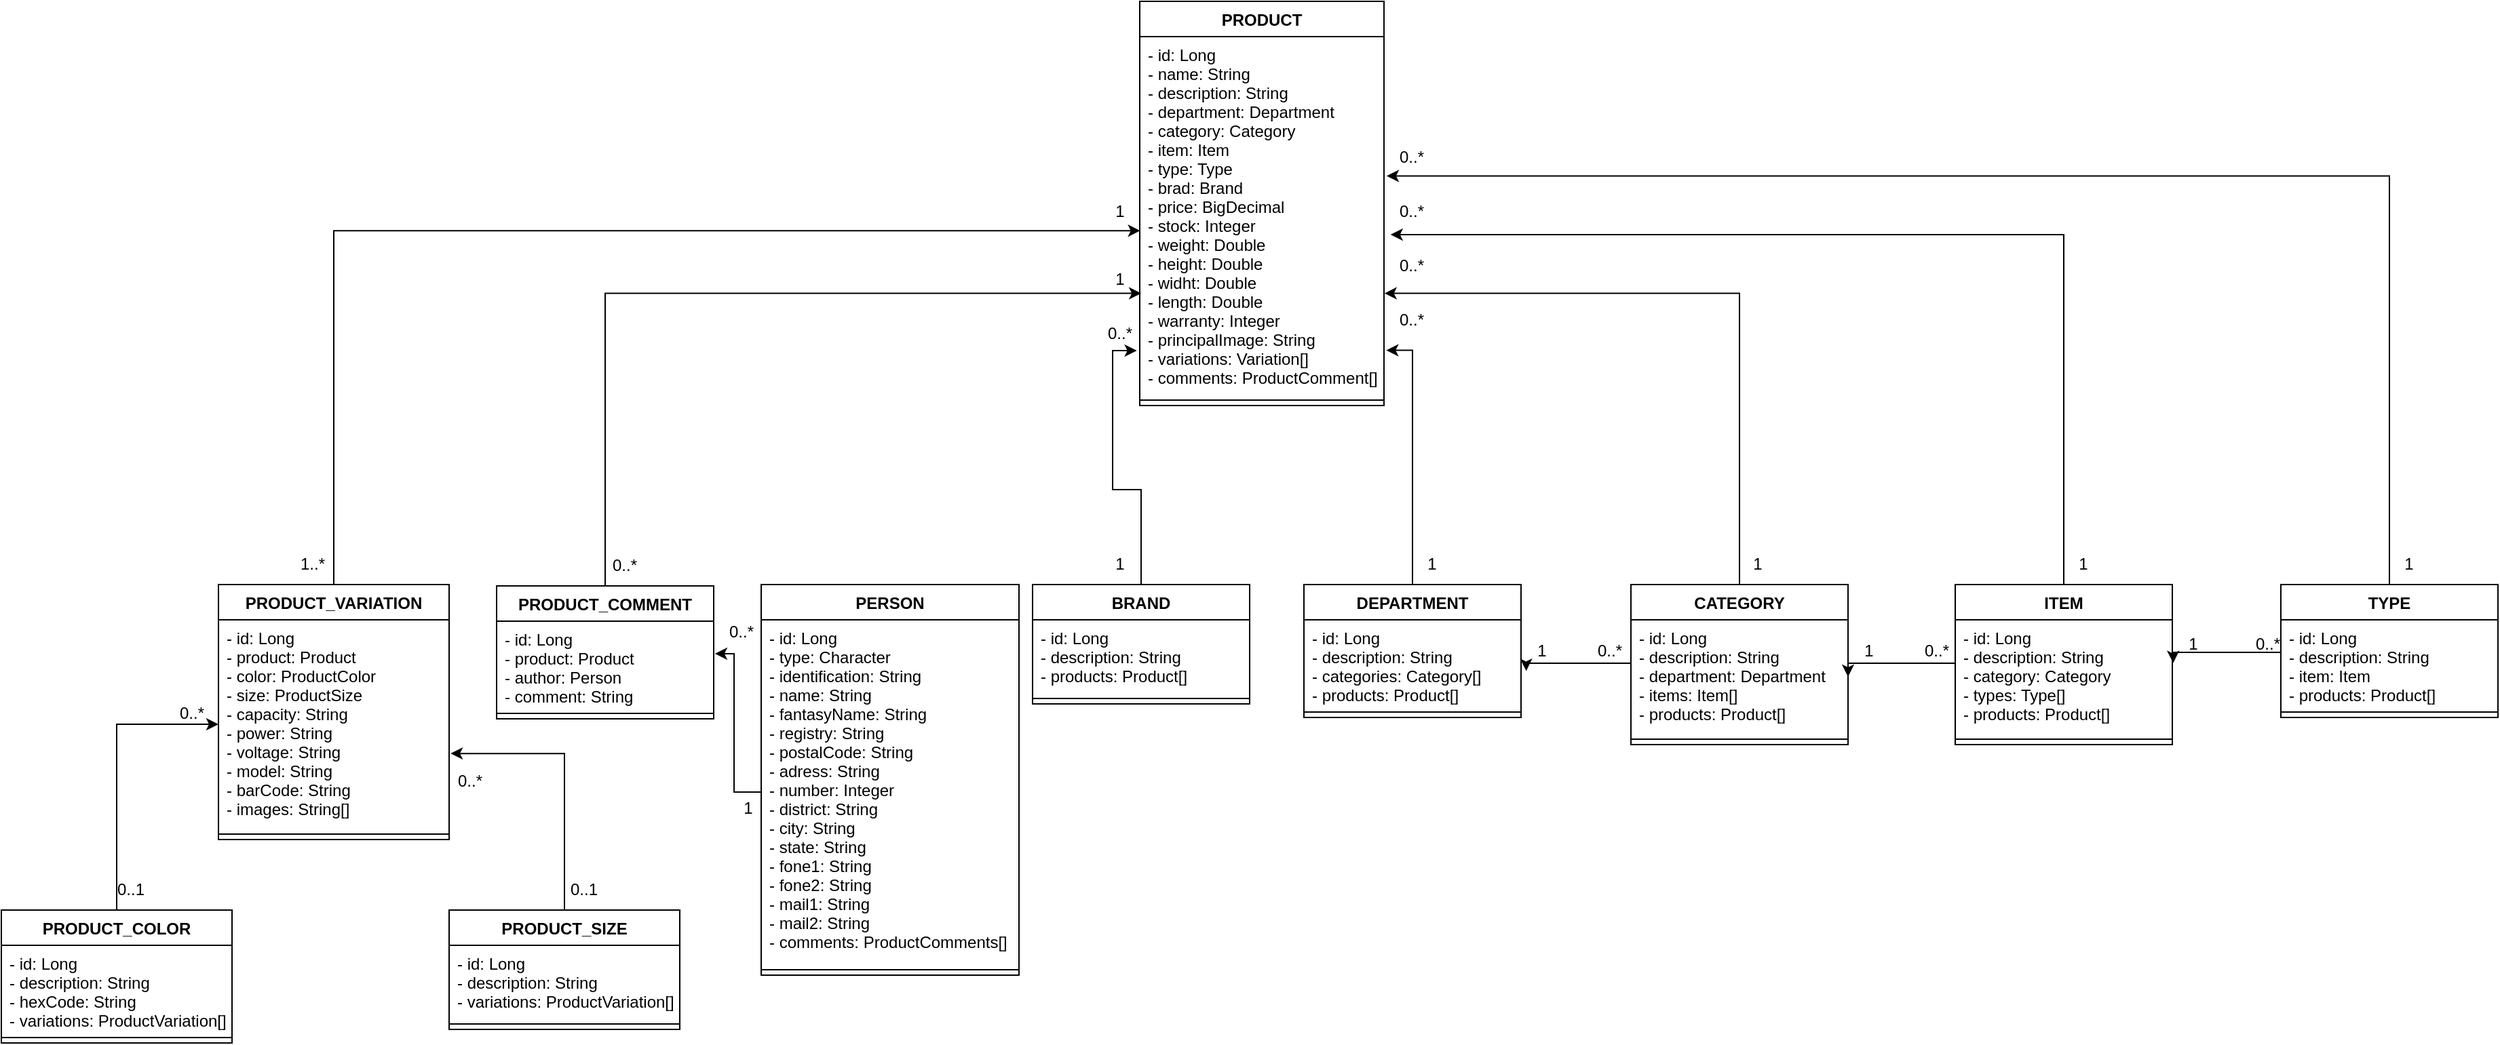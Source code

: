 <mxfile version="20.8.20" type="github">
  <diagram id="C5RBs43oDa-KdzZeNtuy" name="Page-1">
    <mxGraphModel dx="607" dy="387" grid="1" gridSize="10" guides="1" tooltips="1" connect="1" arrows="1" fold="1" page="1" pageScale="1" pageWidth="827" pageHeight="1169" math="0" shadow="0">
      <root>
        <mxCell id="WIyWlLk6GJQsqaUBKTNV-0" />
        <mxCell id="WIyWlLk6GJQsqaUBKTNV-1" parent="WIyWlLk6GJQsqaUBKTNV-0" />
        <mxCell id="UHiKsa5GbivfbWqM_ncp-61" style="edgeStyle=orthogonalEdgeStyle;rounded=0;orthogonalLoop=1;jettySize=auto;html=1;entryX=0.006;entryY=0.717;entryDx=0;entryDy=0;entryPerimeter=0;" parent="WIyWlLk6GJQsqaUBKTNV-1" source="Ii8GX6Vr4R39RekFGL5Y-0" target="UHiKsa5GbivfbWqM_ncp-39" edge="1">
          <mxGeometry relative="1" as="geometry" />
        </mxCell>
        <mxCell id="Ii8GX6Vr4R39RekFGL5Y-0" value="PRODUCT_COMMENT" style="swimlane;fontStyle=1;align=center;verticalAlign=top;childLayout=stackLayout;horizontal=1;startSize=26;horizontalStack=0;resizeParent=1;resizeParentMax=0;resizeLast=0;collapsible=1;marginBottom=0;" parent="WIyWlLk6GJQsqaUBKTNV-1" vertex="1">
          <mxGeometry x="686" y="471" width="160" height="98" as="geometry" />
        </mxCell>
        <mxCell id="Ii8GX6Vr4R39RekFGL5Y-1" value="- id: Long&#xa;- product: Product&#xa;- author: Person&#xa;- comment: String" style="text;strokeColor=none;fillColor=none;align=left;verticalAlign=top;spacingLeft=4;spacingRight=4;overflow=hidden;rotatable=0;points=[[0,0.5],[1,0.5]];portConstraint=eastwest;" parent="Ii8GX6Vr4R39RekFGL5Y-0" vertex="1">
          <mxGeometry y="26" width="160" height="64" as="geometry" />
        </mxCell>
        <mxCell id="Ii8GX6Vr4R39RekFGL5Y-2" value="" style="line;strokeWidth=1;fillColor=none;align=left;verticalAlign=middle;spacingTop=-1;spacingLeft=3;spacingRight=3;rotatable=0;labelPosition=right;points=[];portConstraint=eastwest;strokeColor=inherit;" parent="Ii8GX6Vr4R39RekFGL5Y-0" vertex="1">
          <mxGeometry y="90" width="160" height="8" as="geometry" />
        </mxCell>
        <mxCell id="UHiKsa5GbivfbWqM_ncp-63" style="edgeStyle=orthogonalEdgeStyle;rounded=0;orthogonalLoop=1;jettySize=auto;html=1;entryX=1.006;entryY=0.64;entryDx=0;entryDy=0;entryPerimeter=0;" parent="WIyWlLk6GJQsqaUBKTNV-1" source="Ii8GX6Vr4R39RekFGL5Y-4" target="Ii8GX6Vr4R39RekFGL5Y-11" edge="1">
          <mxGeometry relative="1" as="geometry" />
        </mxCell>
        <mxCell id="Ii8GX6Vr4R39RekFGL5Y-4" value="PRODUCT_SIZE" style="swimlane;fontStyle=1;align=center;verticalAlign=top;childLayout=stackLayout;horizontal=1;startSize=26;horizontalStack=0;resizeParent=1;resizeParentMax=0;resizeLast=0;collapsible=1;marginBottom=0;" parent="WIyWlLk6GJQsqaUBKTNV-1" vertex="1">
          <mxGeometry x="651" y="710" width="170" height="88" as="geometry" />
        </mxCell>
        <mxCell id="Ii8GX6Vr4R39RekFGL5Y-5" value="- id: Long&#xa;- description: String&#xa;- variations: ProductVariation[]" style="text;strokeColor=none;fillColor=none;align=left;verticalAlign=top;spacingLeft=4;spacingRight=4;overflow=hidden;rotatable=0;points=[[0,0.5],[1,0.5]];portConstraint=eastwest;" parent="Ii8GX6Vr4R39RekFGL5Y-4" vertex="1">
          <mxGeometry y="26" width="170" height="54" as="geometry" />
        </mxCell>
        <mxCell id="Ii8GX6Vr4R39RekFGL5Y-6" value="" style="line;strokeWidth=1;fillColor=none;align=left;verticalAlign=middle;spacingTop=-1;spacingLeft=3;spacingRight=3;rotatable=0;labelPosition=right;points=[];portConstraint=eastwest;strokeColor=inherit;" parent="Ii8GX6Vr4R39RekFGL5Y-4" vertex="1">
          <mxGeometry y="80" width="170" height="8" as="geometry" />
        </mxCell>
        <mxCell id="Ii8GX6Vr4R39RekFGL5Y-17" style="edgeStyle=orthogonalEdgeStyle;rounded=0;orthogonalLoop=1;jettySize=auto;html=1;entryX=0;entryY=0.5;entryDx=0;entryDy=0;" parent="WIyWlLk6GJQsqaUBKTNV-1" source="Ii8GX6Vr4R39RekFGL5Y-7" target="Ii8GX6Vr4R39RekFGL5Y-11" edge="1">
          <mxGeometry relative="1" as="geometry" />
        </mxCell>
        <mxCell id="Ii8GX6Vr4R39RekFGL5Y-7" value="PRODUCT_COLOR" style="swimlane;fontStyle=1;align=center;verticalAlign=top;childLayout=stackLayout;horizontal=1;startSize=26;horizontalStack=0;resizeParent=1;resizeParentMax=0;resizeLast=0;collapsible=1;marginBottom=0;" parent="WIyWlLk6GJQsqaUBKTNV-1" vertex="1">
          <mxGeometry x="321" y="710" width="170" height="98" as="geometry" />
        </mxCell>
        <mxCell id="Ii8GX6Vr4R39RekFGL5Y-8" value="- id: Long&#xa;- description: String&#xa;- hexCode: String&#xa;- variations: ProductVariation[]" style="text;strokeColor=none;fillColor=none;align=left;verticalAlign=top;spacingLeft=4;spacingRight=4;overflow=hidden;rotatable=0;points=[[0,0.5],[1,0.5]];portConstraint=eastwest;" parent="Ii8GX6Vr4R39RekFGL5Y-7" vertex="1">
          <mxGeometry y="26" width="170" height="64" as="geometry" />
        </mxCell>
        <mxCell id="Ii8GX6Vr4R39RekFGL5Y-9" value="" style="line;strokeWidth=1;fillColor=none;align=left;verticalAlign=middle;spacingTop=-1;spacingLeft=3;spacingRight=3;rotatable=0;labelPosition=right;points=[];portConstraint=eastwest;strokeColor=inherit;" parent="Ii8GX6Vr4R39RekFGL5Y-7" vertex="1">
          <mxGeometry y="90" width="170" height="8" as="geometry" />
        </mxCell>
        <mxCell id="UHiKsa5GbivfbWqM_ncp-42" style="edgeStyle=orthogonalEdgeStyle;rounded=0;orthogonalLoop=1;jettySize=auto;html=1;entryX=0.002;entryY=0.542;entryDx=0;entryDy=0;entryPerimeter=0;" parent="WIyWlLk6GJQsqaUBKTNV-1" source="Ii8GX6Vr4R39RekFGL5Y-10" target="UHiKsa5GbivfbWqM_ncp-39" edge="1">
          <mxGeometry relative="1" as="geometry" />
        </mxCell>
        <mxCell id="Ii8GX6Vr4R39RekFGL5Y-10" value="PRODUCT_VARIATION" style="swimlane;fontStyle=1;align=center;verticalAlign=top;childLayout=stackLayout;horizontal=1;startSize=26;horizontalStack=0;resizeParent=1;resizeParentMax=0;resizeLast=0;collapsible=1;marginBottom=0;" parent="WIyWlLk6GJQsqaUBKTNV-1" vertex="1">
          <mxGeometry x="481" y="470" width="170" height="188" as="geometry" />
        </mxCell>
        <mxCell id="Ii8GX6Vr4R39RekFGL5Y-11" value="- id: Long&#xa;- product: Product&#xa;- color: ProductColor&#xa;- size: ProductSize&#xa;- capacity: String&#xa;- power: String&#xa;- voltage: String&#xa;- model: String&#xa;- barCode: String&#xa;- images: String[]" style="text;strokeColor=none;fillColor=none;align=left;verticalAlign=top;spacingLeft=4;spacingRight=4;overflow=hidden;rotatable=0;points=[[0,0.5],[1,0.5]];portConstraint=eastwest;" parent="Ii8GX6Vr4R39RekFGL5Y-10" vertex="1">
          <mxGeometry y="26" width="170" height="154" as="geometry" />
        </mxCell>
        <mxCell id="Ii8GX6Vr4R39RekFGL5Y-12" value="" style="line;strokeWidth=1;fillColor=none;align=left;verticalAlign=middle;spacingTop=-1;spacingLeft=3;spacingRight=3;rotatable=0;labelPosition=right;points=[];portConstraint=eastwest;strokeColor=inherit;" parent="Ii8GX6Vr4R39RekFGL5Y-10" vertex="1">
          <mxGeometry y="180" width="170" height="8" as="geometry" />
        </mxCell>
        <mxCell id="Ii8GX6Vr4R39RekFGL5Y-20" value="0..*" style="text;html=1;align=center;verticalAlign=middle;resizable=0;points=[];autosize=1;strokeColor=none;fillColor=none;" parent="WIyWlLk6GJQsqaUBKTNV-1" vertex="1">
          <mxGeometry x="441" y="550" width="40" height="30" as="geometry" />
        </mxCell>
        <mxCell id="Ii8GX6Vr4R39RekFGL5Y-21" value="0..1" style="text;html=1;align=center;verticalAlign=middle;resizable=0;points=[];autosize=1;strokeColor=none;fillColor=none;" parent="WIyWlLk6GJQsqaUBKTNV-1" vertex="1">
          <mxGeometry x="396" y="680" width="40" height="30" as="geometry" />
        </mxCell>
        <mxCell id="Ii8GX6Vr4R39RekFGL5Y-23" value="0..*" style="text;html=1;align=center;verticalAlign=middle;resizable=0;points=[];autosize=1;strokeColor=none;fillColor=none;" parent="WIyWlLk6GJQsqaUBKTNV-1" vertex="1">
          <mxGeometry x="646" y="600" width="40" height="30" as="geometry" />
        </mxCell>
        <mxCell id="Ii8GX6Vr4R39RekFGL5Y-24" value="0..1" style="text;html=1;align=center;verticalAlign=middle;resizable=0;points=[];autosize=1;strokeColor=none;fillColor=none;" parent="WIyWlLk6GJQsqaUBKTNV-1" vertex="1">
          <mxGeometry x="730" y="680" width="40" height="30" as="geometry" />
        </mxCell>
        <mxCell id="Ii8GX6Vr4R39RekFGL5Y-27" value="0..*" style="text;html=1;align=center;verticalAlign=middle;resizable=0;points=[];autosize=1;strokeColor=none;fillColor=none;" parent="WIyWlLk6GJQsqaUBKTNV-1" vertex="1">
          <mxGeometry x="760" y="441" width="40" height="30" as="geometry" />
        </mxCell>
        <mxCell id="UHiKsa5GbivfbWqM_ncp-0" value="PERSON" style="swimlane;fontStyle=1;align=center;verticalAlign=top;childLayout=stackLayout;horizontal=1;startSize=26;horizontalStack=0;resizeParent=1;resizeParentMax=0;resizeLast=0;collapsible=1;marginBottom=0;" parent="WIyWlLk6GJQsqaUBKTNV-1" vertex="1">
          <mxGeometry x="881" y="470" width="190" height="288" as="geometry" />
        </mxCell>
        <mxCell id="UHiKsa5GbivfbWqM_ncp-1" value="- id: Long&#xa;- type: Character&#xa;- identification: String&#xa;- name: String&#xa;- fantasyName: String&#xa;- registry: String&#xa;- postalCode: String&#xa;- adress: String&#xa;- number: Integer&#xa;- district: String&#xa;- city: String&#xa;- state: String&#xa;- fone1: String&#xa;- fone2: String&#xa;- mail1: String&#xa;- mail2: String&#xa;- comments: ProductComments[]" style="text;strokeColor=none;fillColor=none;align=left;verticalAlign=top;spacingLeft=4;spacingRight=4;overflow=hidden;rotatable=0;points=[[0,0.5],[1,0.5]];portConstraint=eastwest;" parent="UHiKsa5GbivfbWqM_ncp-0" vertex="1">
          <mxGeometry y="26" width="190" height="254" as="geometry" />
        </mxCell>
        <mxCell id="UHiKsa5GbivfbWqM_ncp-2" value="" style="line;strokeWidth=1;fillColor=none;align=left;verticalAlign=middle;spacingTop=-1;spacingLeft=3;spacingRight=3;rotatable=0;labelPosition=right;points=[];portConstraint=eastwest;strokeColor=inherit;" parent="UHiKsa5GbivfbWqM_ncp-0" vertex="1">
          <mxGeometry y="280" width="190" height="8" as="geometry" />
        </mxCell>
        <mxCell id="UHiKsa5GbivfbWqM_ncp-4" style="edgeStyle=orthogonalEdgeStyle;rounded=0;orthogonalLoop=1;jettySize=auto;html=1;entryX=1.006;entryY=0.375;entryDx=0;entryDy=0;entryPerimeter=0;" parent="WIyWlLk6GJQsqaUBKTNV-1" source="UHiKsa5GbivfbWqM_ncp-1" target="Ii8GX6Vr4R39RekFGL5Y-1" edge="1">
          <mxGeometry relative="1" as="geometry" />
        </mxCell>
        <mxCell id="UHiKsa5GbivfbWqM_ncp-5" value="1" style="text;html=1;align=center;verticalAlign=middle;resizable=0;points=[];autosize=1;strokeColor=none;fillColor=none;" parent="WIyWlLk6GJQsqaUBKTNV-1" vertex="1">
          <mxGeometry x="1130" y="230" width="30" height="30" as="geometry" />
        </mxCell>
        <mxCell id="UHiKsa5GbivfbWqM_ncp-6" value="0..*" style="text;html=1;align=center;verticalAlign=middle;resizable=0;points=[];autosize=1;strokeColor=none;fillColor=none;" parent="WIyWlLk6GJQsqaUBKTNV-1" vertex="1">
          <mxGeometry x="846" y="490" width="40" height="30" as="geometry" />
        </mxCell>
        <mxCell id="UHiKsa5GbivfbWqM_ncp-60" style="edgeStyle=orthogonalEdgeStyle;rounded=0;orthogonalLoop=1;jettySize=auto;html=1;entryX=-0.012;entryY=0.877;entryDx=0;entryDy=0;entryPerimeter=0;" parent="WIyWlLk6GJQsqaUBKTNV-1" source="UHiKsa5GbivfbWqM_ncp-7" target="UHiKsa5GbivfbWqM_ncp-39" edge="1">
          <mxGeometry relative="1" as="geometry" />
        </mxCell>
        <mxCell id="UHiKsa5GbivfbWqM_ncp-7" value="BRAND" style="swimlane;fontStyle=1;align=center;verticalAlign=top;childLayout=stackLayout;horizontal=1;startSize=26;horizontalStack=0;resizeParent=1;resizeParentMax=0;resizeLast=0;collapsible=1;marginBottom=0;" parent="WIyWlLk6GJQsqaUBKTNV-1" vertex="1">
          <mxGeometry x="1081" y="470" width="160" height="88" as="geometry" />
        </mxCell>
        <mxCell id="UHiKsa5GbivfbWqM_ncp-8" value="- id: Long&#xa;- description: String&#xa;- products: Product[]" style="text;strokeColor=none;fillColor=none;align=left;verticalAlign=top;spacingLeft=4;spacingRight=4;overflow=hidden;rotatable=0;points=[[0,0.5],[1,0.5]];portConstraint=eastwest;" parent="UHiKsa5GbivfbWqM_ncp-7" vertex="1">
          <mxGeometry y="26" width="160" height="54" as="geometry" />
        </mxCell>
        <mxCell id="UHiKsa5GbivfbWqM_ncp-9" value="" style="line;strokeWidth=1;fillColor=none;align=left;verticalAlign=middle;spacingTop=-1;spacingLeft=3;spacingRight=3;rotatable=0;labelPosition=right;points=[];portConstraint=eastwest;strokeColor=inherit;" parent="UHiKsa5GbivfbWqM_ncp-7" vertex="1">
          <mxGeometry y="80" width="160" height="8" as="geometry" />
        </mxCell>
        <mxCell id="UHiKsa5GbivfbWqM_ncp-48" style="edgeStyle=orthogonalEdgeStyle;rounded=0;orthogonalLoop=1;jettySize=auto;html=1;entryX=1.009;entryY=0.876;entryDx=0;entryDy=0;entryPerimeter=0;" parent="WIyWlLk6GJQsqaUBKTNV-1" source="UHiKsa5GbivfbWqM_ncp-11" target="UHiKsa5GbivfbWqM_ncp-39" edge="1">
          <mxGeometry relative="1" as="geometry" />
        </mxCell>
        <mxCell id="UHiKsa5GbivfbWqM_ncp-11" value="DEPARTMENT" style="swimlane;fontStyle=1;align=center;verticalAlign=top;childLayout=stackLayout;horizontal=1;startSize=26;horizontalStack=0;resizeParent=1;resizeParentMax=0;resizeLast=0;collapsible=1;marginBottom=0;" parent="WIyWlLk6GJQsqaUBKTNV-1" vertex="1">
          <mxGeometry x="1281" y="470" width="160" height="98" as="geometry" />
        </mxCell>
        <mxCell id="UHiKsa5GbivfbWqM_ncp-12" value="- id: Long&#xa;- description: String&#xa;- categories: Category[]&#xa;- products: Product[]" style="text;strokeColor=none;fillColor=none;align=left;verticalAlign=top;spacingLeft=4;spacingRight=4;overflow=hidden;rotatable=0;points=[[0,0.5],[1,0.5]];portConstraint=eastwest;" parent="UHiKsa5GbivfbWqM_ncp-11" vertex="1">
          <mxGeometry y="26" width="160" height="64" as="geometry" />
        </mxCell>
        <mxCell id="UHiKsa5GbivfbWqM_ncp-13" value="" style="line;strokeWidth=1;fillColor=none;align=left;verticalAlign=middle;spacingTop=-1;spacingLeft=3;spacingRight=3;rotatable=0;labelPosition=right;points=[];portConstraint=eastwest;strokeColor=inherit;" parent="UHiKsa5GbivfbWqM_ncp-11" vertex="1">
          <mxGeometry y="90" width="160" height="8" as="geometry" />
        </mxCell>
        <mxCell id="UHiKsa5GbivfbWqM_ncp-51" style="edgeStyle=orthogonalEdgeStyle;rounded=0;orthogonalLoop=1;jettySize=auto;html=1;entryX=1.002;entryY=0.717;entryDx=0;entryDy=0;entryPerimeter=0;" parent="WIyWlLk6GJQsqaUBKTNV-1" source="UHiKsa5GbivfbWqM_ncp-14" target="UHiKsa5GbivfbWqM_ncp-39" edge="1">
          <mxGeometry relative="1" as="geometry" />
        </mxCell>
        <mxCell id="UHiKsa5GbivfbWqM_ncp-14" value="CATEGORY" style="swimlane;fontStyle=1;align=center;verticalAlign=top;childLayout=stackLayout;horizontal=1;startSize=26;horizontalStack=0;resizeParent=1;resizeParentMax=0;resizeLast=0;collapsible=1;marginBottom=0;" parent="WIyWlLk6GJQsqaUBKTNV-1" vertex="1">
          <mxGeometry x="1522" y="470" width="160" height="118" as="geometry" />
        </mxCell>
        <mxCell id="UHiKsa5GbivfbWqM_ncp-15" value="- id: Long&#xa;- description: String&#xa;- department: Department&#xa;- items: Item[]&#xa;- products: Product[]" style="text;strokeColor=none;fillColor=none;align=left;verticalAlign=top;spacingLeft=4;spacingRight=4;overflow=hidden;rotatable=0;points=[[0,0.5],[1,0.5]];portConstraint=eastwest;" parent="UHiKsa5GbivfbWqM_ncp-14" vertex="1">
          <mxGeometry y="26" width="160" height="84" as="geometry" />
        </mxCell>
        <mxCell id="UHiKsa5GbivfbWqM_ncp-16" value="" style="line;strokeWidth=1;fillColor=none;align=left;verticalAlign=middle;spacingTop=-1;spacingLeft=3;spacingRight=3;rotatable=0;labelPosition=right;points=[];portConstraint=eastwest;strokeColor=inherit;" parent="UHiKsa5GbivfbWqM_ncp-14" vertex="1">
          <mxGeometry y="110" width="160" height="8" as="geometry" />
        </mxCell>
        <mxCell id="UHiKsa5GbivfbWqM_ncp-54" style="edgeStyle=orthogonalEdgeStyle;rounded=0;orthogonalLoop=1;jettySize=auto;html=1;entryX=1.027;entryY=0.553;entryDx=0;entryDy=0;entryPerimeter=0;" parent="WIyWlLk6GJQsqaUBKTNV-1" source="UHiKsa5GbivfbWqM_ncp-17" target="UHiKsa5GbivfbWqM_ncp-39" edge="1">
          <mxGeometry relative="1" as="geometry" />
        </mxCell>
        <mxCell id="UHiKsa5GbivfbWqM_ncp-17" value="ITEM" style="swimlane;fontStyle=1;align=center;verticalAlign=top;childLayout=stackLayout;horizontal=1;startSize=26;horizontalStack=0;resizeParent=1;resizeParentMax=0;resizeLast=0;collapsible=1;marginBottom=0;" parent="WIyWlLk6GJQsqaUBKTNV-1" vertex="1">
          <mxGeometry x="1761" y="470" width="160" height="118" as="geometry" />
        </mxCell>
        <mxCell id="UHiKsa5GbivfbWqM_ncp-18" value="- id: Long&#xa;- description: String&#xa;- category: Category&#xa;- types: Type[]&#xa;- products: Product[]" style="text;strokeColor=none;fillColor=none;align=left;verticalAlign=top;spacingLeft=4;spacingRight=4;overflow=hidden;rotatable=0;points=[[0,0.5],[1,0.5]];portConstraint=eastwest;" parent="UHiKsa5GbivfbWqM_ncp-17" vertex="1">
          <mxGeometry y="26" width="160" height="84" as="geometry" />
        </mxCell>
        <mxCell id="UHiKsa5GbivfbWqM_ncp-19" value="" style="line;strokeWidth=1;fillColor=none;align=left;verticalAlign=middle;spacingTop=-1;spacingLeft=3;spacingRight=3;rotatable=0;labelPosition=right;points=[];portConstraint=eastwest;strokeColor=inherit;" parent="UHiKsa5GbivfbWqM_ncp-17" vertex="1">
          <mxGeometry y="110" width="160" height="8" as="geometry" />
        </mxCell>
        <mxCell id="UHiKsa5GbivfbWqM_ncp-57" style="edgeStyle=orthogonalEdgeStyle;rounded=0;orthogonalLoop=1;jettySize=auto;html=1;entryX=1.011;entryY=0.389;entryDx=0;entryDy=0;entryPerimeter=0;" parent="WIyWlLk6GJQsqaUBKTNV-1" source="UHiKsa5GbivfbWqM_ncp-20" target="UHiKsa5GbivfbWqM_ncp-39" edge="1">
          <mxGeometry relative="1" as="geometry" />
        </mxCell>
        <mxCell id="UHiKsa5GbivfbWqM_ncp-20" value="TYPE" style="swimlane;fontStyle=1;align=center;verticalAlign=top;childLayout=stackLayout;horizontal=1;startSize=26;horizontalStack=0;resizeParent=1;resizeParentMax=0;resizeLast=0;collapsible=1;marginBottom=0;" parent="WIyWlLk6GJQsqaUBKTNV-1" vertex="1">
          <mxGeometry x="2001" y="470" width="160" height="98" as="geometry" />
        </mxCell>
        <mxCell id="UHiKsa5GbivfbWqM_ncp-21" value="- id: Long&#xa;- description: String&#xa;- item: Item&#xa;- products: Product[]" style="text;strokeColor=none;fillColor=none;align=left;verticalAlign=top;spacingLeft=4;spacingRight=4;overflow=hidden;rotatable=0;points=[[0,0.5],[1,0.5]];portConstraint=eastwest;" parent="UHiKsa5GbivfbWqM_ncp-20" vertex="1">
          <mxGeometry y="26" width="160" height="64" as="geometry" />
        </mxCell>
        <mxCell id="UHiKsa5GbivfbWqM_ncp-22" value="" style="line;strokeWidth=1;fillColor=none;align=left;verticalAlign=middle;spacingTop=-1;spacingLeft=3;spacingRight=3;rotatable=0;labelPosition=right;points=[];portConstraint=eastwest;strokeColor=inherit;" parent="UHiKsa5GbivfbWqM_ncp-20" vertex="1">
          <mxGeometry y="90" width="160" height="8" as="geometry" />
        </mxCell>
        <mxCell id="UHiKsa5GbivfbWqM_ncp-23" style="edgeStyle=orthogonalEdgeStyle;rounded=0;orthogonalLoop=1;jettySize=auto;html=1;entryX=1.004;entryY=0.379;entryDx=0;entryDy=0;entryPerimeter=0;" parent="WIyWlLk6GJQsqaUBKTNV-1" source="UHiKsa5GbivfbWqM_ncp-21" target="UHiKsa5GbivfbWqM_ncp-18" edge="1">
          <mxGeometry relative="1" as="geometry">
            <Array as="points">
              <mxPoint x="1981" y="520" />
              <mxPoint x="1981" y="520" />
            </Array>
          </mxGeometry>
        </mxCell>
        <mxCell id="UHiKsa5GbivfbWqM_ncp-24" value="0..*" style="text;html=1;align=center;verticalAlign=middle;resizable=0;points=[];autosize=1;strokeColor=none;fillColor=none;" parent="WIyWlLk6GJQsqaUBKTNV-1" vertex="1">
          <mxGeometry x="1971" y="499" width="40" height="30" as="geometry" />
        </mxCell>
        <mxCell id="UHiKsa5GbivfbWqM_ncp-25" value="1" style="text;html=1;align=center;verticalAlign=middle;resizable=0;points=[];autosize=1;strokeColor=none;fillColor=none;" parent="WIyWlLk6GJQsqaUBKTNV-1" vertex="1">
          <mxGeometry x="1921" y="499" width="30" height="30" as="geometry" />
        </mxCell>
        <mxCell id="UHiKsa5GbivfbWqM_ncp-29" style="edgeStyle=orthogonalEdgeStyle;rounded=0;orthogonalLoop=1;jettySize=auto;html=1;entryX=1;entryY=0.5;entryDx=0;entryDy=0;" parent="WIyWlLk6GJQsqaUBKTNV-1" source="UHiKsa5GbivfbWqM_ncp-18" target="UHiKsa5GbivfbWqM_ncp-15" edge="1">
          <mxGeometry relative="1" as="geometry">
            <Array as="points">
              <mxPoint x="1741" y="528" />
              <mxPoint x="1741" y="528" />
            </Array>
          </mxGeometry>
        </mxCell>
        <mxCell id="UHiKsa5GbivfbWqM_ncp-32" value="0..*" style="text;html=1;align=center;verticalAlign=middle;resizable=0;points=[];autosize=1;strokeColor=none;fillColor=none;" parent="WIyWlLk6GJQsqaUBKTNV-1" vertex="1">
          <mxGeometry x="1727" y="504" width="40" height="30" as="geometry" />
        </mxCell>
        <mxCell id="UHiKsa5GbivfbWqM_ncp-33" value="1" style="text;html=1;align=center;verticalAlign=middle;resizable=0;points=[];autosize=1;strokeColor=none;fillColor=none;" parent="WIyWlLk6GJQsqaUBKTNV-1" vertex="1">
          <mxGeometry x="1682" y="504" width="30" height="30" as="geometry" />
        </mxCell>
        <mxCell id="UHiKsa5GbivfbWqM_ncp-34" style="edgeStyle=orthogonalEdgeStyle;rounded=0;orthogonalLoop=1;jettySize=auto;html=1;entryX=1.024;entryY=0.589;entryDx=0;entryDy=0;entryPerimeter=0;" parent="WIyWlLk6GJQsqaUBKTNV-1" source="UHiKsa5GbivfbWqM_ncp-15" target="UHiKsa5GbivfbWqM_ncp-12" edge="1">
          <mxGeometry relative="1" as="geometry">
            <Array as="points">
              <mxPoint x="1501" y="528" />
              <mxPoint x="1501" y="528" />
            </Array>
          </mxGeometry>
        </mxCell>
        <mxCell id="UHiKsa5GbivfbWqM_ncp-35" value="0..*" style="text;html=1;align=center;verticalAlign=middle;resizable=0;points=[];autosize=1;strokeColor=none;fillColor=none;" parent="WIyWlLk6GJQsqaUBKTNV-1" vertex="1">
          <mxGeometry x="1486" y="504" width="40" height="30" as="geometry" />
        </mxCell>
        <mxCell id="UHiKsa5GbivfbWqM_ncp-36" value="1" style="text;html=1;align=center;verticalAlign=middle;resizable=0;points=[];autosize=1;strokeColor=none;fillColor=none;" parent="WIyWlLk6GJQsqaUBKTNV-1" vertex="1">
          <mxGeometry x="1441" y="504" width="30" height="30" as="geometry" />
        </mxCell>
        <mxCell id="UHiKsa5GbivfbWqM_ncp-38" value="PRODUCT" style="swimlane;fontStyle=1;align=center;verticalAlign=top;childLayout=stackLayout;horizontal=1;startSize=26;horizontalStack=0;resizeParent=1;resizeParentMax=0;resizeLast=0;collapsible=1;marginBottom=0;" parent="WIyWlLk6GJQsqaUBKTNV-1" vertex="1">
          <mxGeometry x="1160" y="40" width="180" height="298" as="geometry" />
        </mxCell>
        <mxCell id="UHiKsa5GbivfbWqM_ncp-39" value="- id: Long&#xa;- name: String&#xa;- description: String&#xa;- department: Department&#xa;- category: Category&#xa;- item: Item&#xa;- type: Type&#xa;- brad: Brand&#xa;- price: BigDecimal&#xa;- stock: Integer&#xa;- weight: Double&#xa;- height: Double&#xa;- widht: Double&#xa;- length: Double&#xa;- warranty: Integer&#xa;- principalImage: String&#xa;- variations: Variation[]&#xa;- comments: ProductComment[]" style="text;strokeColor=none;fillColor=none;align=left;verticalAlign=top;spacingLeft=4;spacingRight=4;overflow=hidden;rotatable=0;points=[[0,0.5],[1,0.5]];portConstraint=eastwest;" parent="UHiKsa5GbivfbWqM_ncp-38" vertex="1">
          <mxGeometry y="26" width="180" height="264" as="geometry" />
        </mxCell>
        <mxCell id="UHiKsa5GbivfbWqM_ncp-40" value="" style="line;strokeWidth=1;fillColor=none;align=left;verticalAlign=middle;spacingTop=-1;spacingLeft=3;spacingRight=3;rotatable=0;labelPosition=right;points=[];portConstraint=eastwest;strokeColor=inherit;" parent="UHiKsa5GbivfbWqM_ncp-38" vertex="1">
          <mxGeometry y="290" width="180" height="8" as="geometry" />
        </mxCell>
        <mxCell id="UHiKsa5GbivfbWqM_ncp-43" value="1..*" style="text;html=1;align=center;verticalAlign=middle;resizable=0;points=[];autosize=1;strokeColor=none;fillColor=none;" parent="WIyWlLk6GJQsqaUBKTNV-1" vertex="1">
          <mxGeometry x="530" y="440" width="40" height="30" as="geometry" />
        </mxCell>
        <mxCell id="UHiKsa5GbivfbWqM_ncp-44" value="1" style="text;html=1;align=center;verticalAlign=middle;resizable=0;points=[];autosize=1;strokeColor=none;fillColor=none;" parent="WIyWlLk6GJQsqaUBKTNV-1" vertex="1">
          <mxGeometry x="1130" y="180" width="30" height="30" as="geometry" />
        </mxCell>
        <mxCell id="UHiKsa5GbivfbWqM_ncp-46" value="0..*" style="text;html=1;align=center;verticalAlign=middle;resizable=0;points=[];autosize=1;strokeColor=none;fillColor=none;" parent="WIyWlLk6GJQsqaUBKTNV-1" vertex="1">
          <mxGeometry x="1125" y="270" width="40" height="30" as="geometry" />
        </mxCell>
        <mxCell id="UHiKsa5GbivfbWqM_ncp-47" value="1" style="text;html=1;align=center;verticalAlign=middle;resizable=0;points=[];autosize=1;strokeColor=none;fillColor=none;" parent="WIyWlLk6GJQsqaUBKTNV-1" vertex="1">
          <mxGeometry x="1130" y="440" width="30" height="30" as="geometry" />
        </mxCell>
        <mxCell id="UHiKsa5GbivfbWqM_ncp-49" value="0..*" style="text;html=1;align=center;verticalAlign=middle;resizable=0;points=[];autosize=1;strokeColor=none;fillColor=none;" parent="WIyWlLk6GJQsqaUBKTNV-1" vertex="1">
          <mxGeometry x="1340" y="260" width="40" height="30" as="geometry" />
        </mxCell>
        <mxCell id="UHiKsa5GbivfbWqM_ncp-50" value="1" style="text;html=1;align=center;verticalAlign=middle;resizable=0;points=[];autosize=1;strokeColor=none;fillColor=none;" parent="WIyWlLk6GJQsqaUBKTNV-1" vertex="1">
          <mxGeometry x="1360" y="440" width="30" height="30" as="geometry" />
        </mxCell>
        <mxCell id="UHiKsa5GbivfbWqM_ncp-52" value="0..*" style="text;html=1;align=center;verticalAlign=middle;resizable=0;points=[];autosize=1;strokeColor=none;fillColor=none;" parent="WIyWlLk6GJQsqaUBKTNV-1" vertex="1">
          <mxGeometry x="1340" y="220" width="40" height="30" as="geometry" />
        </mxCell>
        <mxCell id="UHiKsa5GbivfbWqM_ncp-53" value="1" style="text;html=1;align=center;verticalAlign=middle;resizable=0;points=[];autosize=1;strokeColor=none;fillColor=none;" parent="WIyWlLk6GJQsqaUBKTNV-1" vertex="1">
          <mxGeometry x="1600" y="440" width="30" height="30" as="geometry" />
        </mxCell>
        <mxCell id="UHiKsa5GbivfbWqM_ncp-55" value="0..*" style="text;html=1;align=center;verticalAlign=middle;resizable=0;points=[];autosize=1;strokeColor=none;fillColor=none;" parent="WIyWlLk6GJQsqaUBKTNV-1" vertex="1">
          <mxGeometry x="1340" y="180" width="40" height="30" as="geometry" />
        </mxCell>
        <mxCell id="UHiKsa5GbivfbWqM_ncp-56" value="1" style="text;html=1;align=center;verticalAlign=middle;resizable=0;points=[];autosize=1;strokeColor=none;fillColor=none;" parent="WIyWlLk6GJQsqaUBKTNV-1" vertex="1">
          <mxGeometry x="1840" y="440" width="30" height="30" as="geometry" />
        </mxCell>
        <mxCell id="UHiKsa5GbivfbWqM_ncp-58" value="0..*" style="text;html=1;align=center;verticalAlign=middle;resizable=0;points=[];autosize=1;strokeColor=none;fillColor=none;" parent="WIyWlLk6GJQsqaUBKTNV-1" vertex="1">
          <mxGeometry x="1340" y="140" width="40" height="30" as="geometry" />
        </mxCell>
        <mxCell id="UHiKsa5GbivfbWqM_ncp-59" value="1" style="text;html=1;align=center;verticalAlign=middle;resizable=0;points=[];autosize=1;strokeColor=none;fillColor=none;" parent="WIyWlLk6GJQsqaUBKTNV-1" vertex="1">
          <mxGeometry x="2080" y="440" width="30" height="30" as="geometry" />
        </mxCell>
        <mxCell id="UHiKsa5GbivfbWqM_ncp-62" value="1" style="text;html=1;align=center;verticalAlign=middle;resizable=0;points=[];autosize=1;strokeColor=none;fillColor=none;" parent="WIyWlLk6GJQsqaUBKTNV-1" vertex="1">
          <mxGeometry x="856" y="620" width="30" height="30" as="geometry" />
        </mxCell>
      </root>
    </mxGraphModel>
  </diagram>
</mxfile>
